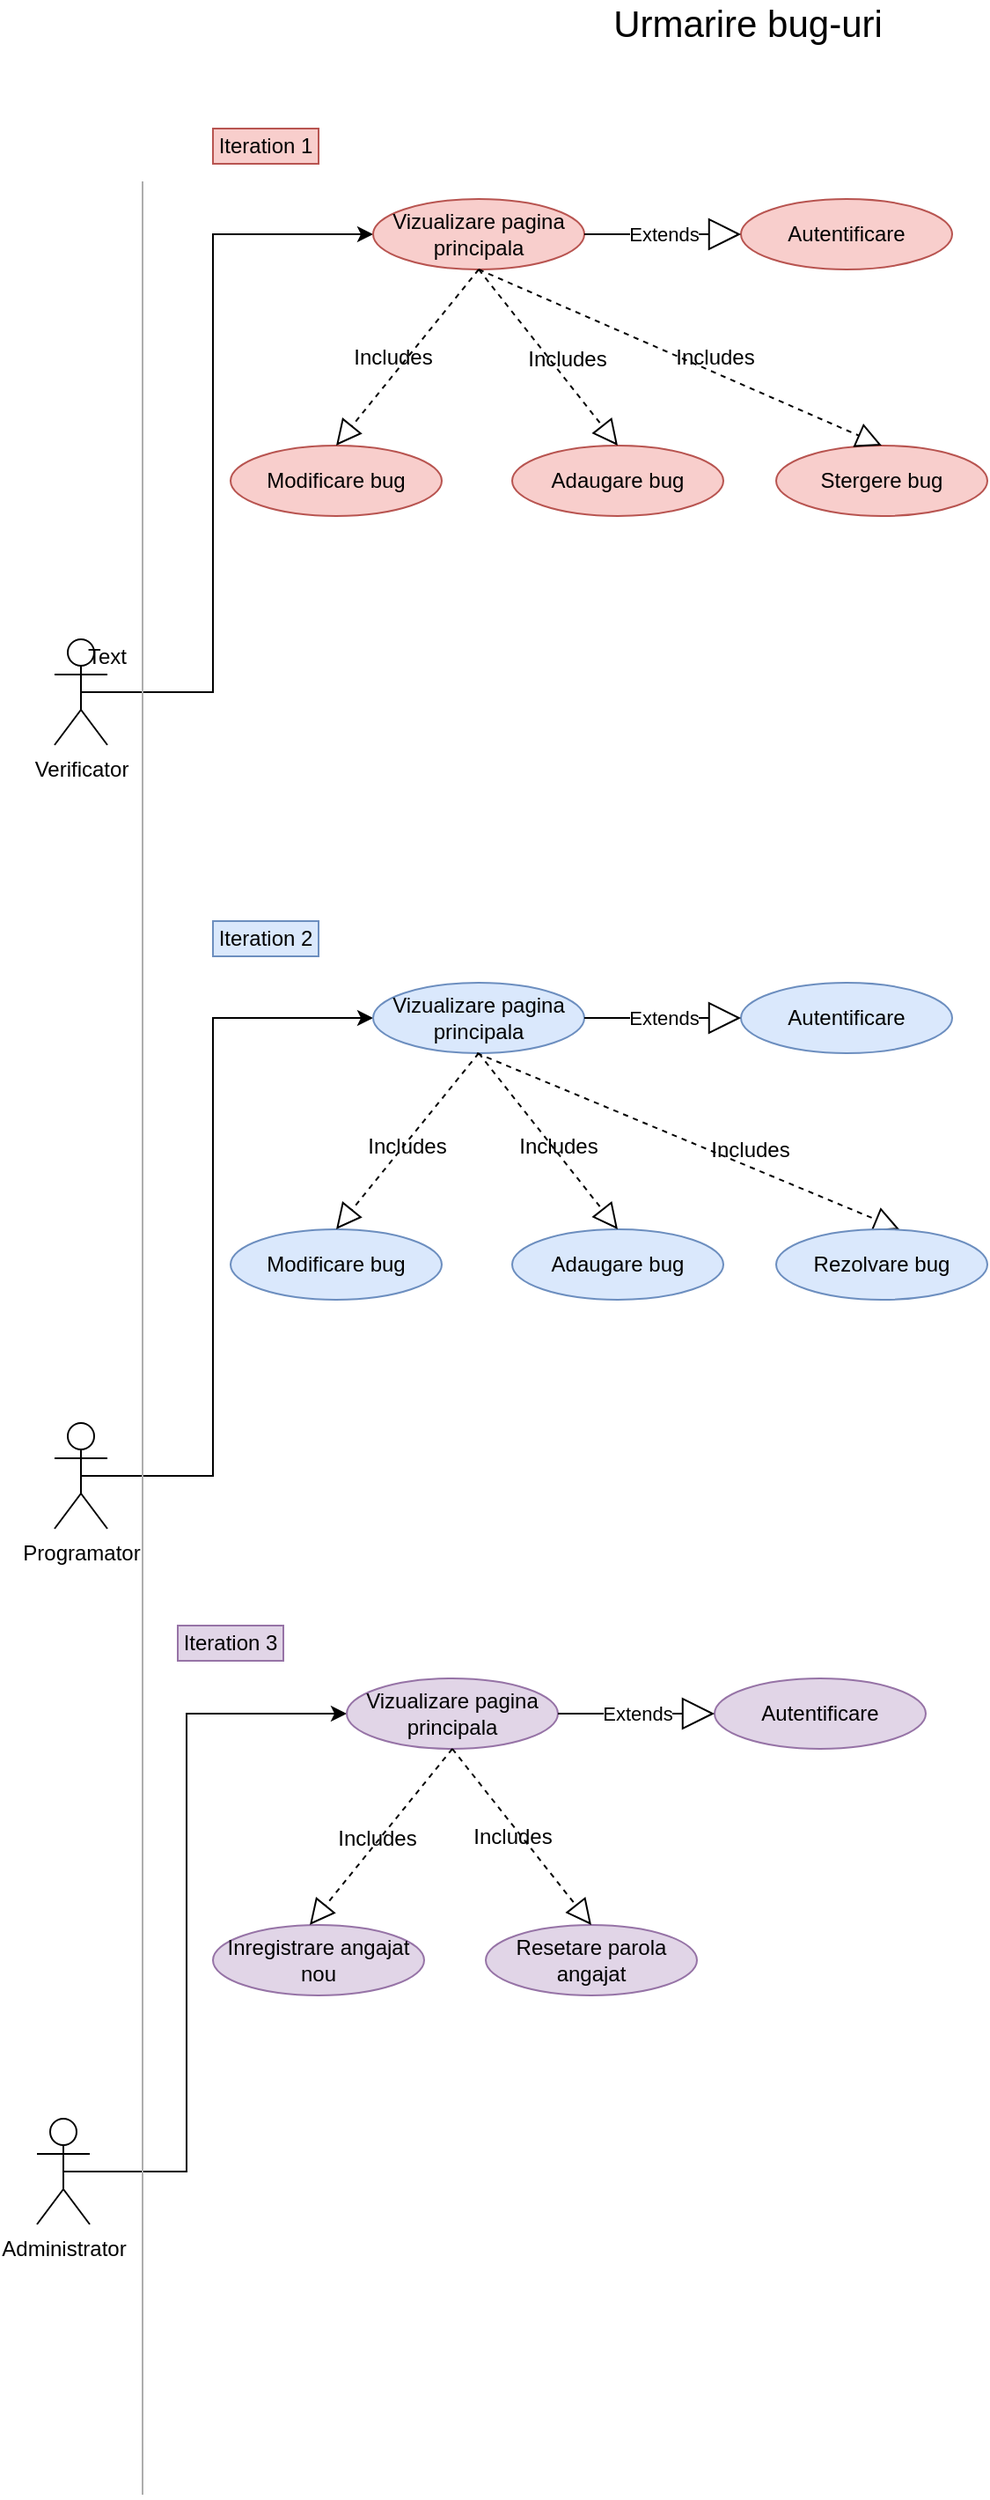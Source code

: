 <mxfile version="12.9.9" type="device"><diagram id="ih_OvhBmBpRxqfw1gjXL" name="Page-1"><mxGraphModel dx="2249" dy="726" grid="1" gridSize="10" guides="1" tooltips="1" connect="1" arrows="1" fold="1" page="1" pageScale="1" pageWidth="827" pageHeight="1169" math="0" shadow="0"><root><mxCell id="0"/><mxCell id="1" parent="0"/><mxCell id="q37NIBOW_p2kUopxbXQv-1" value="&lt;font style=&quot;font-size: 21px&quot;&gt;Urmarire bug-uri&lt;/font&gt;" style="text;html=1;strokeColor=none;fillColor=none;align=center;verticalAlign=middle;whiteSpace=wrap;rounded=0;" parent="1" vertex="1"><mxGeometry x="321" y="30" width="186" height="20" as="geometry"/></mxCell><mxCell id="q37NIBOW_p2kUopxbXQv-47" style="edgeStyle=orthogonalEdgeStyle;rounded=0;orthogonalLoop=1;jettySize=auto;html=1;exitX=0.5;exitY=0.5;exitDx=0;exitDy=0;exitPerimeter=0;" parent="1" source="q37NIBOW_p2kUopxbXQv-2" target="q37NIBOW_p2kUopxbXQv-8" edge="1"><mxGeometry relative="1" as="geometry"><Array as="points"><mxPoint x="110" y="420"/><mxPoint x="110" y="160"/></Array></mxGeometry></mxCell><mxCell id="q37NIBOW_p2kUopxbXQv-2" value="Verificator" style="shape=umlActor;verticalLabelPosition=bottom;labelBackgroundColor=#ffffff;verticalAlign=top;html=1;outlineConnect=0;" parent="1" vertex="1"><mxGeometry x="20" y="390" width="30" height="60" as="geometry"/></mxCell><mxCell id="q37NIBOW_p2kUopxbXQv-7" value="Autentificare" style="ellipse;whiteSpace=wrap;html=1;fillColor=#f8cecc;strokeColor=#b85450;" parent="1" vertex="1"><mxGeometry x="410" y="140" width="120" height="40" as="geometry"/></mxCell><mxCell id="q37NIBOW_p2kUopxbXQv-8" value="Vizualizare pagina principala" style="ellipse;whiteSpace=wrap;html=1;fillColor=#f8cecc;strokeColor=#b85450;" parent="1" vertex="1"><mxGeometry x="201" y="140" width="120" height="40" as="geometry"/></mxCell><mxCell id="q37NIBOW_p2kUopxbXQv-10" value="Adaugare bug" style="ellipse;whiteSpace=wrap;html=1;fillColor=#f8cecc;strokeColor=#b85450;" parent="1" vertex="1"><mxGeometry x="280" y="280" width="120" height="40" as="geometry"/></mxCell><mxCell id="q37NIBOW_p2kUopxbXQv-11" value="Modificare bug" style="ellipse;whiteSpace=wrap;html=1;fillColor=#f8cecc;strokeColor=#b85450;" parent="1" vertex="1"><mxGeometry x="120" y="280" width="120" height="40" as="geometry"/></mxCell><mxCell id="q37NIBOW_p2kUopxbXQv-12" value="Inregistrare angajat nou" style="ellipse;whiteSpace=wrap;html=1;fillColor=#e1d5e7;strokeColor=#9673a6;" parent="1" vertex="1"><mxGeometry x="110" y="1120" width="120" height="40" as="geometry"/></mxCell><mxCell id="q37NIBOW_p2kUopxbXQv-13" value="Resetare parola angajat" style="ellipse;whiteSpace=wrap;html=1;fillColor=#e1d5e7;strokeColor=#9673a6;" parent="1" vertex="1"><mxGeometry x="265" y="1120" width="120" height="40" as="geometry"/></mxCell><mxCell id="q37NIBOW_p2kUopxbXQv-33" value="Extends" style="endArrow=block;endSize=16;endFill=0;html=1;exitX=1;exitY=0.5;exitDx=0;exitDy=0;entryX=0;entryY=0.5;entryDx=0;entryDy=0;" parent="1" source="q37NIBOW_p2kUopxbXQv-8" target="q37NIBOW_p2kUopxbXQv-7" edge="1"><mxGeometry width="160" relative="1" as="geometry"><mxPoint x="340" y="160" as="sourcePoint"/><mxPoint x="410" y="160" as="targetPoint"/></mxGeometry></mxCell><mxCell id="q37NIBOW_p2kUopxbXQv-34" value="" style="endArrow=block;dashed=1;endFill=0;endSize=12;html=1;exitX=0.5;exitY=1;exitDx=0;exitDy=0;entryX=0.5;entryY=0;entryDx=0;entryDy=0;" parent="1" source="q37NIBOW_p2kUopxbXQv-8" target="q37NIBOW_p2kUopxbXQv-11" edge="1"><mxGeometry width="160" relative="1" as="geometry"><mxPoint x="250" y="400" as="sourcePoint"/><mxPoint x="410" y="400" as="targetPoint"/></mxGeometry></mxCell><mxCell id="oalckwidejpqckugJJD8-1" value="Includes" style="text;html=1;align=center;verticalAlign=middle;resizable=0;points=[];" vertex="1" connectable="0" parent="q37NIBOW_p2kUopxbXQv-34"><mxGeometry x="0.19" y="-1" relative="1" as="geometry"><mxPoint y="-9.2" as="offset"/></mxGeometry></mxCell><mxCell id="q37NIBOW_p2kUopxbXQv-35" value="" style="endArrow=block;dashed=1;endFill=0;endSize=12;html=1;exitX=0.5;exitY=1;exitDx=0;exitDy=0;entryX=0.5;entryY=0;entryDx=0;entryDy=0;" parent="1" source="q37NIBOW_p2kUopxbXQv-8" target="q37NIBOW_p2kUopxbXQv-10" edge="1"><mxGeometry width="160" relative="1" as="geometry"><mxPoint x="271" y="190" as="sourcePoint"/><mxPoint x="190" y="250" as="targetPoint"/></mxGeometry></mxCell><mxCell id="oalckwidejpqckugJJD8-2" value="Includes" style="text;html=1;align=center;verticalAlign=middle;resizable=0;points=[];" vertex="1" connectable="0" parent="q37NIBOW_p2kUopxbXQv-35"><mxGeometry x="-0.274" y="1" relative="1" as="geometry"><mxPoint x="19.7" y="14.52" as="offset"/></mxGeometry></mxCell><mxCell id="q37NIBOW_p2kUopxbXQv-65" style="edgeStyle=orthogonalEdgeStyle;rounded=0;orthogonalLoop=1;jettySize=auto;html=1;exitX=0.5;exitY=0.5;exitDx=0;exitDy=0;exitPerimeter=0;" parent="1" source="q37NIBOW_p2kUopxbXQv-66" target="q37NIBOW_p2kUopxbXQv-68" edge="1"><mxGeometry relative="1" as="geometry"><Array as="points"><mxPoint x="110" y="865"/><mxPoint x="110" y="605"/></Array></mxGeometry></mxCell><mxCell id="q37NIBOW_p2kUopxbXQv-66" value="Programator" style="shape=umlActor;verticalLabelPosition=bottom;labelBackgroundColor=#ffffff;verticalAlign=top;html=1;outlineConnect=0;" parent="1" vertex="1"><mxGeometry x="20" y="835" width="30" height="60" as="geometry"/></mxCell><mxCell id="q37NIBOW_p2kUopxbXQv-67" value="Autentificare" style="ellipse;whiteSpace=wrap;html=1;fillColor=#dae8fc;strokeColor=#6c8ebf;" parent="1" vertex="1"><mxGeometry x="410" y="585" width="120" height="40" as="geometry"/></mxCell><mxCell id="q37NIBOW_p2kUopxbXQv-68" value="Vizualizare pagina principala" style="ellipse;whiteSpace=wrap;html=1;fillColor=#dae8fc;strokeColor=#6c8ebf;" parent="1" vertex="1"><mxGeometry x="201" y="585" width="120" height="40" as="geometry"/></mxCell><mxCell id="q37NIBOW_p2kUopxbXQv-69" value="Adaugare bug" style="ellipse;whiteSpace=wrap;html=1;fillColor=#dae8fc;strokeColor=#6c8ebf;" parent="1" vertex="1"><mxGeometry x="280" y="725" width="120" height="40" as="geometry"/></mxCell><mxCell id="q37NIBOW_p2kUopxbXQv-70" value="Modificare bug" style="ellipse;whiteSpace=wrap;html=1;fillColor=#dae8fc;strokeColor=#6c8ebf;" parent="1" vertex="1"><mxGeometry x="120" y="725" width="120" height="40" as="geometry"/></mxCell><mxCell id="q37NIBOW_p2kUopxbXQv-71" value="Extends" style="endArrow=block;endSize=16;endFill=0;html=1;exitX=1;exitY=0.5;exitDx=0;exitDy=0;entryX=0;entryY=0.5;entryDx=0;entryDy=0;" parent="1" source="q37NIBOW_p2kUopxbXQv-68" target="q37NIBOW_p2kUopxbXQv-67" edge="1"><mxGeometry width="160" relative="1" as="geometry"><mxPoint x="340" y="605" as="sourcePoint"/><mxPoint x="410" y="605" as="targetPoint"/></mxGeometry></mxCell><mxCell id="q37NIBOW_p2kUopxbXQv-72" value="" style="endArrow=block;dashed=1;endFill=0;endSize=12;html=1;exitX=0.5;exitY=1;exitDx=0;exitDy=0;entryX=0.5;entryY=0;entryDx=0;entryDy=0;" parent="1" source="q37NIBOW_p2kUopxbXQv-68" target="q37NIBOW_p2kUopxbXQv-70" edge="1"><mxGeometry width="160" relative="1" as="geometry"><mxPoint x="250" y="845" as="sourcePoint"/><mxPoint x="410" y="845" as="targetPoint"/></mxGeometry></mxCell><mxCell id="oalckwidejpqckugJJD8-3" value="Includes" style="text;html=1;align=center;verticalAlign=middle;resizable=0;points=[];" vertex="1" connectable="0" parent="q37NIBOW_p2kUopxbXQv-72"><mxGeometry x="-0.18" y="3" relative="1" as="geometry"><mxPoint x="-9.97" y="9.93" as="offset"/></mxGeometry></mxCell><mxCell id="q37NIBOW_p2kUopxbXQv-73" value="" style="endArrow=block;dashed=1;endFill=0;endSize=12;html=1;exitX=0.5;exitY=1;exitDx=0;exitDy=0;entryX=0.5;entryY=0;entryDx=0;entryDy=0;" parent="1" source="q37NIBOW_p2kUopxbXQv-68" target="q37NIBOW_p2kUopxbXQv-69" edge="1"><mxGeometry width="160" relative="1" as="geometry"><mxPoint x="271" y="635" as="sourcePoint"/><mxPoint x="190" y="695" as="targetPoint"/></mxGeometry></mxCell><mxCell id="oalckwidejpqckugJJD8-4" value="Includes" style="text;html=1;align=center;verticalAlign=middle;resizable=0;points=[];" vertex="1" connectable="0" parent="q37NIBOW_p2kUopxbXQv-73"><mxGeometry x="0.233" y="-1" relative="1" as="geometry"><mxPoint x="-3.19" y="-9.61" as="offset"/></mxGeometry></mxCell><mxCell id="q37NIBOW_p2kUopxbXQv-74" value="" style="endArrow=block;dashed=1;endFill=0;endSize=12;html=1;entryX=0.5;entryY=0;entryDx=0;entryDy=0;" parent="1" edge="1"><mxGeometry width="160" relative="1" as="geometry"><mxPoint x="260" y="625" as="sourcePoint"/><mxPoint x="500" y="725" as="targetPoint"/></mxGeometry></mxCell><mxCell id="q37NIBOW_p2kUopxbXQv-79" value="Rezolvare&amp;nbsp;bug" style="ellipse;whiteSpace=wrap;html=1;fillColor=#dae8fc;strokeColor=#6c8ebf;" parent="1" vertex="1"><mxGeometry x="430" y="725" width="120" height="40" as="geometry"/></mxCell><mxCell id="q37NIBOW_p2kUopxbXQv-82" style="edgeStyle=orthogonalEdgeStyle;rounded=0;orthogonalLoop=1;jettySize=auto;html=1;exitX=0.5;exitY=0.5;exitDx=0;exitDy=0;exitPerimeter=0;" parent="1" source="q37NIBOW_p2kUopxbXQv-96" target="q37NIBOW_p2kUopxbXQv-84" edge="1"><mxGeometry relative="1" as="geometry"><Array as="points"><mxPoint x="95" y="1260"/><mxPoint x="95" y="1000"/></Array><mxPoint x="40" y="1260" as="sourcePoint"/></mxGeometry></mxCell><mxCell id="q37NIBOW_p2kUopxbXQv-83" value="Autentificare" style="ellipse;whiteSpace=wrap;html=1;fillColor=#e1d5e7;strokeColor=#9673a6;" parent="1" vertex="1"><mxGeometry x="395" y="980" width="120" height="40" as="geometry"/></mxCell><mxCell id="q37NIBOW_p2kUopxbXQv-84" value="Vizualizare pagina principala" style="ellipse;whiteSpace=wrap;html=1;fillColor=#e1d5e7;strokeColor=#9673a6;" parent="1" vertex="1"><mxGeometry x="186" y="980" width="120" height="40" as="geometry"/></mxCell><mxCell id="q37NIBOW_p2kUopxbXQv-87" value="Extends" style="endArrow=block;endSize=16;endFill=0;html=1;exitX=1;exitY=0.5;exitDx=0;exitDy=0;entryX=0;entryY=0.5;entryDx=0;entryDy=0;" parent="1" source="q37NIBOW_p2kUopxbXQv-84" target="q37NIBOW_p2kUopxbXQv-83" edge="1"><mxGeometry width="160" relative="1" as="geometry"><mxPoint x="325" y="1000" as="sourcePoint"/><mxPoint x="395" y="1000" as="targetPoint"/></mxGeometry></mxCell><mxCell id="q37NIBOW_p2kUopxbXQv-88" value="" style="endArrow=block;dashed=1;endFill=0;endSize=12;html=1;exitX=0.5;exitY=1;exitDx=0;exitDy=0;entryX=0.5;entryY=0;entryDx=0;entryDy=0;" parent="1" source="q37NIBOW_p2kUopxbXQv-84" edge="1"><mxGeometry width="160" relative="1" as="geometry"><mxPoint x="235" y="1240" as="sourcePoint"/><mxPoint x="165" y="1120" as="targetPoint"/></mxGeometry></mxCell><mxCell id="oalckwidejpqckugJJD8-6" value="Includes" style="text;html=1;align=center;verticalAlign=middle;resizable=0;points=[];" vertex="1" connectable="0" parent="q37NIBOW_p2kUopxbXQv-88"><mxGeometry x="0.123" y="3" relative="1" as="geometry"><mxPoint y="-7.84" as="offset"/></mxGeometry></mxCell><mxCell id="q37NIBOW_p2kUopxbXQv-89" value="" style="endArrow=block;dashed=1;endFill=0;endSize=12;html=1;exitX=0.5;exitY=1;exitDx=0;exitDy=0;entryX=0.5;entryY=0;entryDx=0;entryDy=0;" parent="1" source="q37NIBOW_p2kUopxbXQv-84" edge="1"><mxGeometry width="160" relative="1" as="geometry"><mxPoint x="256" y="1030" as="sourcePoint"/><mxPoint x="325" y="1120" as="targetPoint"/></mxGeometry></mxCell><mxCell id="oalckwidejpqckugJJD8-7" value="Includes" style="text;html=1;align=center;verticalAlign=middle;resizable=0;points=[];" vertex="1" connectable="0" parent="q37NIBOW_p2kUopxbXQv-89"><mxGeometry x="-0.27" y="-1" relative="1" as="geometry"><mxPoint x="5.86" y="12.76" as="offset"/></mxGeometry></mxCell><mxCell id="q37NIBOW_p2kUopxbXQv-96" value="Administrator" style="shape=umlActor;verticalLabelPosition=bottom;labelBackgroundColor=#ffffff;verticalAlign=top;html=1;outlineConnect=0;" parent="1" vertex="1"><mxGeometry x="10" y="1230" width="30" height="60" as="geometry"/></mxCell><mxCell id="q37NIBOW_p2kUopxbXQv-101" value="" style="endArrow=none;html=1;strokeColor=#ADADAD;" parent="1" edge="1"><mxGeometry width="50" height="50" relative="1" as="geometry"><mxPoint x="70" y="1443.529" as="sourcePoint"/><mxPoint x="70" y="130" as="targetPoint"/></mxGeometry></mxCell><mxCell id="oalckwidejpqckugJJD8-5" value="Includes" style="text;html=1;align=center;verticalAlign=middle;resizable=0;points=[];autosize=1;" vertex="1" parent="1"><mxGeometry x="385" y="670" width="60" height="20" as="geometry"/></mxCell><mxCell id="oalckwidejpqckugJJD8-10" value="Text" style="text;html=1;strokeColor=none;fillColor=none;align=center;verticalAlign=middle;whiteSpace=wrap;rounded=0;" vertex="1" parent="1"><mxGeometry x="30" y="390" width="40" height="20" as="geometry"/></mxCell><mxCell id="oalckwidejpqckugJJD8-11" value="Iteration 3" style="text;html=1;strokeColor=#9673a6;fillColor=#e1d5e7;align=center;verticalAlign=middle;whiteSpace=wrap;rounded=0;" vertex="1" parent="1"><mxGeometry x="90" y="950" width="60" height="20" as="geometry"/></mxCell><mxCell id="oalckwidejpqckugJJD8-12" value="Iteration 2" style="text;html=1;strokeColor=#6c8ebf;fillColor=#dae8fc;align=center;verticalAlign=middle;whiteSpace=wrap;rounded=0;" vertex="1" parent="1"><mxGeometry x="110" y="550" width="60" height="20" as="geometry"/></mxCell><mxCell id="oalckwidejpqckugJJD8-13" value="Iteration 1" style="text;html=1;strokeColor=#b85450;fillColor=#f8cecc;align=center;verticalAlign=middle;whiteSpace=wrap;rounded=0;" vertex="1" parent="1"><mxGeometry x="110" y="100" width="60" height="20" as="geometry"/></mxCell><mxCell id="oalckwidejpqckugJJD8-15" value="Stergere bug" style="ellipse;whiteSpace=wrap;html=1;fillColor=#f8cecc;strokeColor=#b85450;" vertex="1" parent="1"><mxGeometry x="430" y="280" width="120" height="40" as="geometry"/></mxCell><mxCell id="oalckwidejpqckugJJD8-17" value="" style="endArrow=block;dashed=1;endFill=0;endSize=12;html=1;exitX=0.5;exitY=1;exitDx=0;exitDy=0;entryX=0.5;entryY=0;entryDx=0;entryDy=0;" edge="1" parent="1" source="q37NIBOW_p2kUopxbXQv-8" target="oalckwidejpqckugJJD8-15"><mxGeometry width="160" relative="1" as="geometry"><mxPoint x="-30" y="460" as="sourcePoint"/><mxPoint x="130" y="460" as="targetPoint"/></mxGeometry></mxCell><mxCell id="oalckwidejpqckugJJD8-18" value="Includes" style="text;html=1;align=center;verticalAlign=middle;resizable=0;points=[];" vertex="1" connectable="0" parent="oalckwidejpqckugJJD8-17"><mxGeometry x="-0.227" y="-4" relative="1" as="geometry"><mxPoint x="46.71" y="7.52" as="offset"/></mxGeometry></mxCell></root></mxGraphModel></diagram></mxfile>